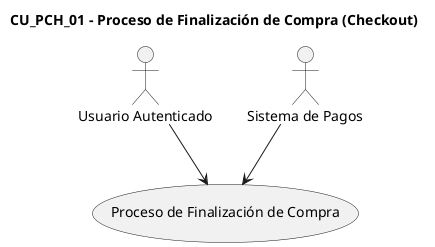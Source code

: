 @startuml
title CU_PCH_01 - Proceso de Finalización de Compra (Checkout)

actor "Usuario Autenticado" as AP
actor "Sistema de Pagos" as AS

AP --> (Proceso de Finalización de Compra)
AS --> (Proceso de Finalización de Compra)

@enduml

